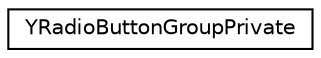 digraph "Graphical Class Hierarchy"
{
 // LATEX_PDF_SIZE
  edge [fontname="Helvetica",fontsize="10",labelfontname="Helvetica",labelfontsize="10"];
  node [fontname="Helvetica",fontsize="10",shape=record];
  rankdir="LR";
  Node0 [label="YRadioButtonGroupPrivate",height=0.2,width=0.4,color="black", fillcolor="white", style="filled",URL="$structYRadioButtonGroupPrivate.html",tooltip=" "];
}
